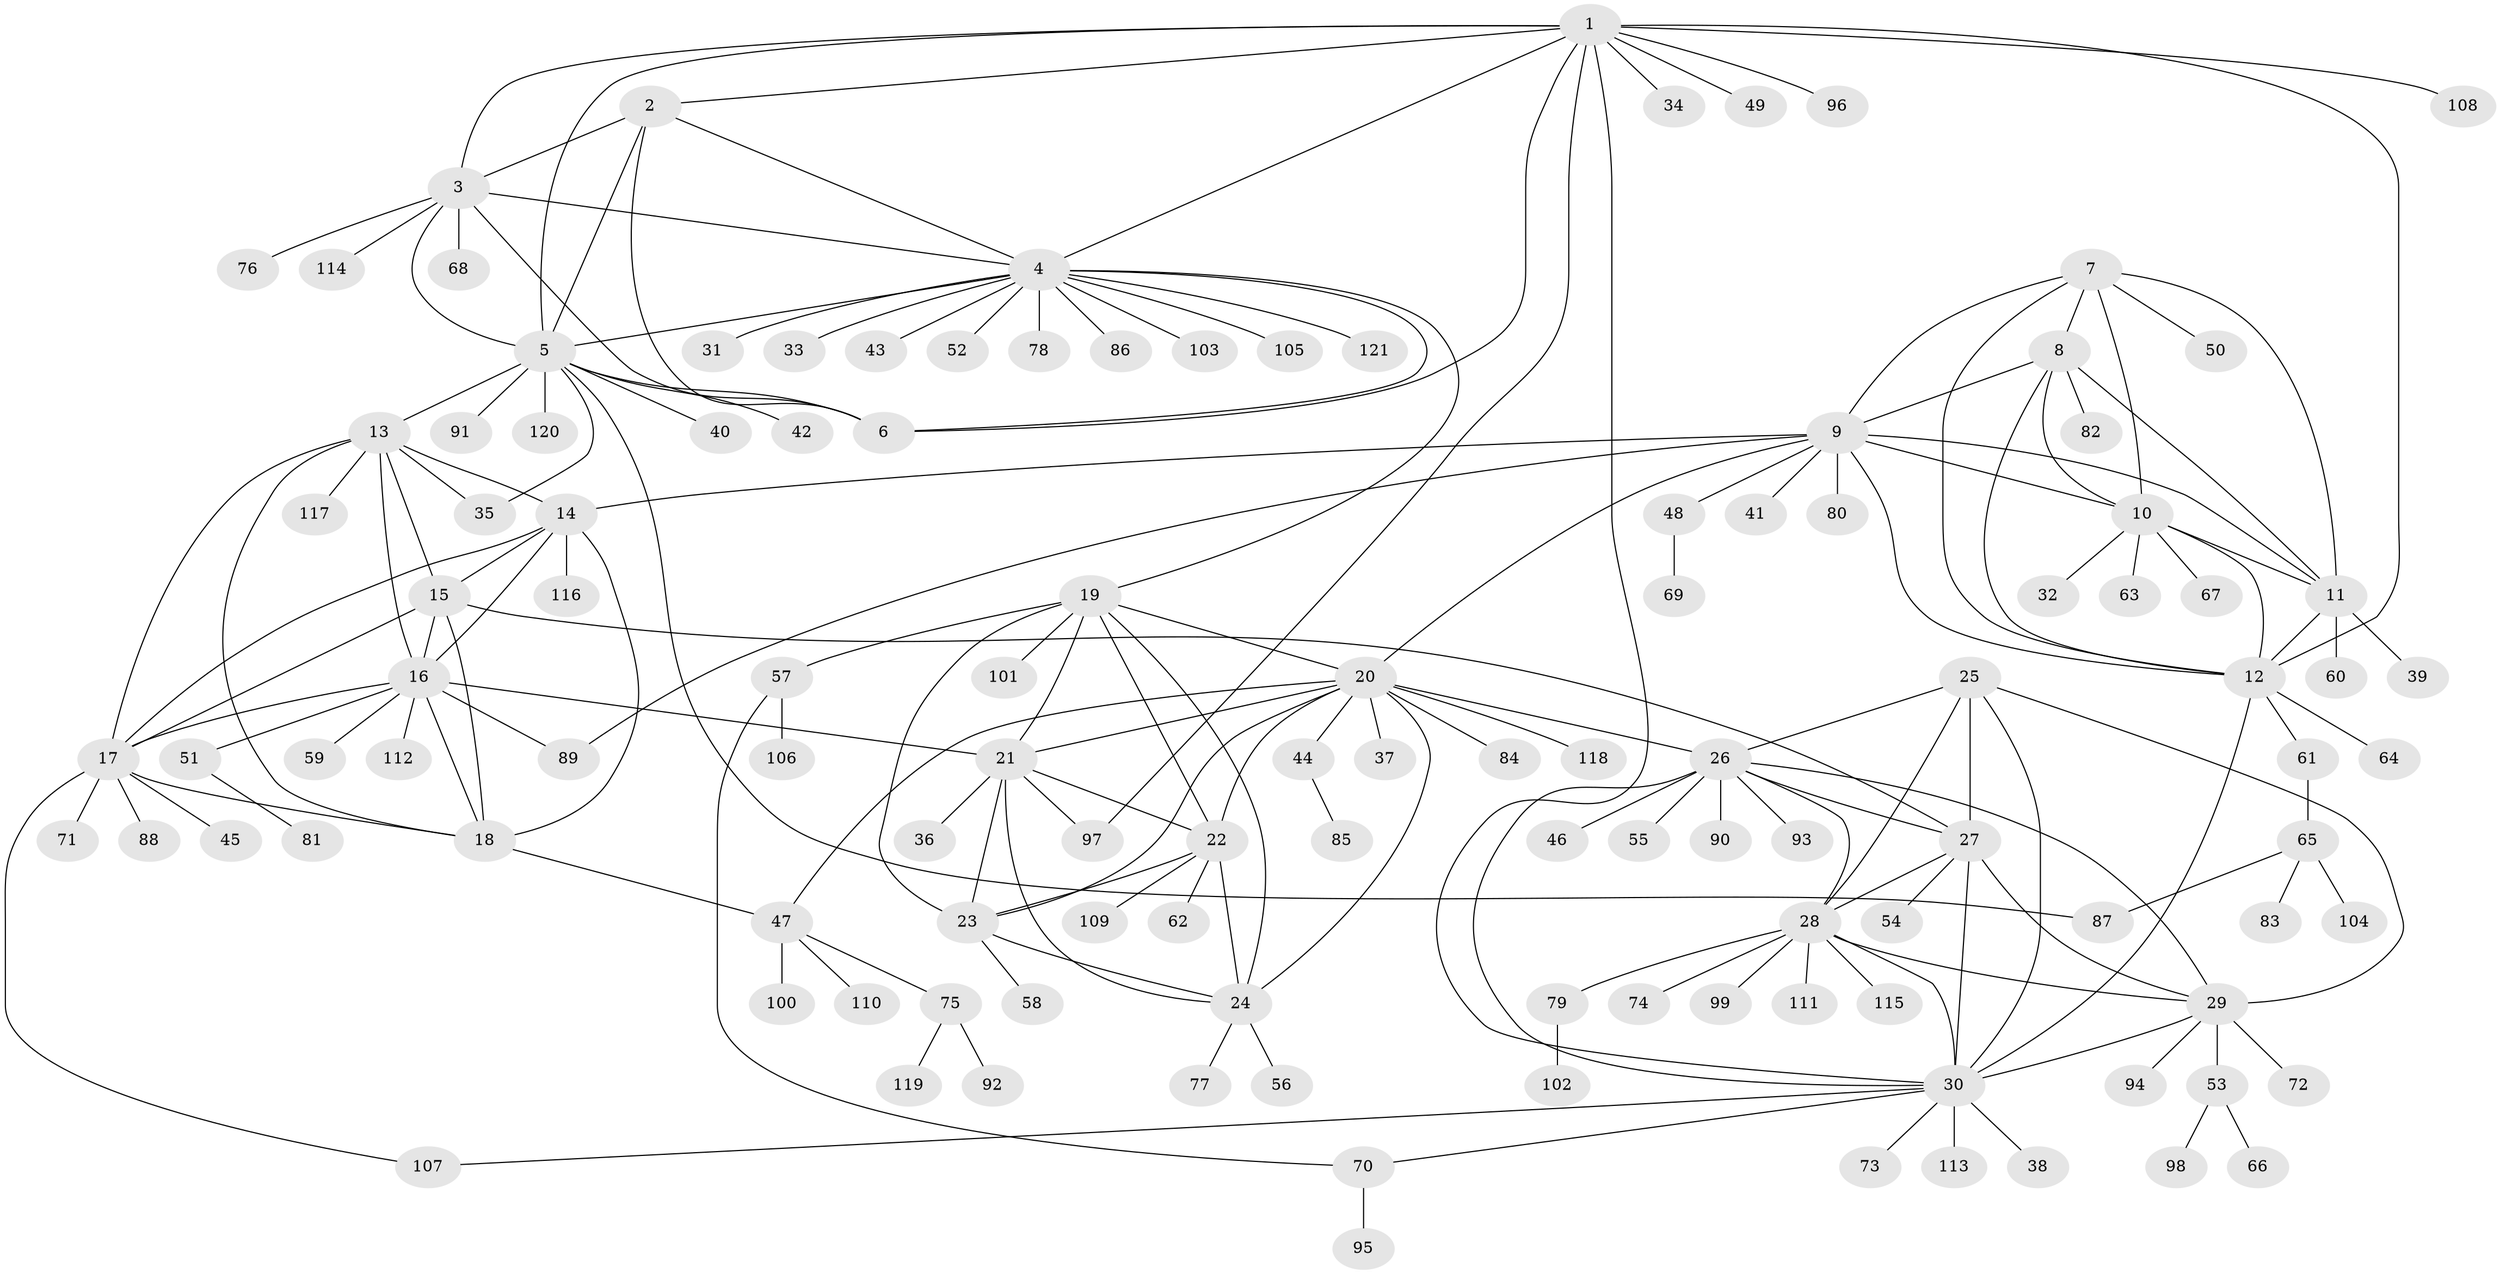 // Generated by graph-tools (version 1.1) at 2025/15/03/09/25 04:15:45]
// undirected, 121 vertices, 183 edges
graph export_dot {
graph [start="1"]
  node [color=gray90,style=filled];
  1;
  2;
  3;
  4;
  5;
  6;
  7;
  8;
  9;
  10;
  11;
  12;
  13;
  14;
  15;
  16;
  17;
  18;
  19;
  20;
  21;
  22;
  23;
  24;
  25;
  26;
  27;
  28;
  29;
  30;
  31;
  32;
  33;
  34;
  35;
  36;
  37;
  38;
  39;
  40;
  41;
  42;
  43;
  44;
  45;
  46;
  47;
  48;
  49;
  50;
  51;
  52;
  53;
  54;
  55;
  56;
  57;
  58;
  59;
  60;
  61;
  62;
  63;
  64;
  65;
  66;
  67;
  68;
  69;
  70;
  71;
  72;
  73;
  74;
  75;
  76;
  77;
  78;
  79;
  80;
  81;
  82;
  83;
  84;
  85;
  86;
  87;
  88;
  89;
  90;
  91;
  92;
  93;
  94;
  95;
  96;
  97;
  98;
  99;
  100;
  101;
  102;
  103;
  104;
  105;
  106;
  107;
  108;
  109;
  110;
  111;
  112;
  113;
  114;
  115;
  116;
  117;
  118;
  119;
  120;
  121;
  1 -- 2;
  1 -- 3;
  1 -- 4;
  1 -- 5;
  1 -- 6;
  1 -- 12;
  1 -- 30;
  1 -- 34;
  1 -- 49;
  1 -- 96;
  1 -- 97;
  1 -- 108;
  2 -- 3;
  2 -- 4;
  2 -- 5;
  2 -- 6;
  3 -- 4;
  3 -- 5;
  3 -- 6;
  3 -- 68;
  3 -- 76;
  3 -- 114;
  4 -- 5;
  4 -- 6;
  4 -- 19;
  4 -- 31;
  4 -- 33;
  4 -- 43;
  4 -- 52;
  4 -- 78;
  4 -- 86;
  4 -- 103;
  4 -- 105;
  4 -- 121;
  5 -- 6;
  5 -- 13;
  5 -- 35;
  5 -- 40;
  5 -- 42;
  5 -- 87;
  5 -- 91;
  5 -- 120;
  7 -- 8;
  7 -- 9;
  7 -- 10;
  7 -- 11;
  7 -- 12;
  7 -- 50;
  8 -- 9;
  8 -- 10;
  8 -- 11;
  8 -- 12;
  8 -- 82;
  9 -- 10;
  9 -- 11;
  9 -- 12;
  9 -- 14;
  9 -- 20;
  9 -- 41;
  9 -- 48;
  9 -- 80;
  9 -- 89;
  10 -- 11;
  10 -- 12;
  10 -- 32;
  10 -- 63;
  10 -- 67;
  11 -- 12;
  11 -- 39;
  11 -- 60;
  12 -- 30;
  12 -- 61;
  12 -- 64;
  13 -- 14;
  13 -- 15;
  13 -- 16;
  13 -- 17;
  13 -- 18;
  13 -- 35;
  13 -- 117;
  14 -- 15;
  14 -- 16;
  14 -- 17;
  14 -- 18;
  14 -- 116;
  15 -- 16;
  15 -- 17;
  15 -- 18;
  15 -- 27;
  16 -- 17;
  16 -- 18;
  16 -- 21;
  16 -- 51;
  16 -- 59;
  16 -- 89;
  16 -- 112;
  17 -- 18;
  17 -- 45;
  17 -- 71;
  17 -- 88;
  17 -- 107;
  18 -- 47;
  19 -- 20;
  19 -- 21;
  19 -- 22;
  19 -- 23;
  19 -- 24;
  19 -- 57;
  19 -- 101;
  20 -- 21;
  20 -- 22;
  20 -- 23;
  20 -- 24;
  20 -- 26;
  20 -- 37;
  20 -- 44;
  20 -- 47;
  20 -- 84;
  20 -- 118;
  21 -- 22;
  21 -- 23;
  21 -- 24;
  21 -- 36;
  21 -- 97;
  22 -- 23;
  22 -- 24;
  22 -- 62;
  22 -- 109;
  23 -- 24;
  23 -- 58;
  24 -- 56;
  24 -- 77;
  25 -- 26;
  25 -- 27;
  25 -- 28;
  25 -- 29;
  25 -- 30;
  26 -- 27;
  26 -- 28;
  26 -- 29;
  26 -- 30;
  26 -- 46;
  26 -- 55;
  26 -- 90;
  26 -- 93;
  27 -- 28;
  27 -- 29;
  27 -- 30;
  27 -- 54;
  28 -- 29;
  28 -- 30;
  28 -- 74;
  28 -- 79;
  28 -- 99;
  28 -- 111;
  28 -- 115;
  29 -- 30;
  29 -- 53;
  29 -- 72;
  29 -- 94;
  30 -- 38;
  30 -- 70;
  30 -- 73;
  30 -- 107;
  30 -- 113;
  44 -- 85;
  47 -- 75;
  47 -- 100;
  47 -- 110;
  48 -- 69;
  51 -- 81;
  53 -- 66;
  53 -- 98;
  57 -- 70;
  57 -- 106;
  61 -- 65;
  65 -- 83;
  65 -- 87;
  65 -- 104;
  70 -- 95;
  75 -- 92;
  75 -- 119;
  79 -- 102;
}

